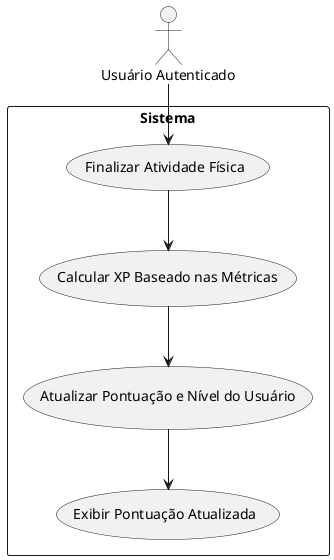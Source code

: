 @startuml
actor "Usuário Autenticado" as UsuarioAutenticado

rectangle Sistema {
  usecase "Finalizar Atividade Física" as UC_FinalizarAtividade
  usecase "Calcular XP Baseado nas Métricas" as UC_CalcularXP
  usecase "Atualizar Pontuação e Nível do Usuário" as UC_AtualizarXP
  usecase "Exibir Pontuação Atualizada" as UC_ExibirPontuacao
}

UsuarioAutenticado --> UC_FinalizarAtividade
UC_FinalizarAtividade --> UC_CalcularXP
UC_CalcularXP --> UC_AtualizarXP
UC_AtualizarXP --> UC_ExibirPontuacao
@enduml
